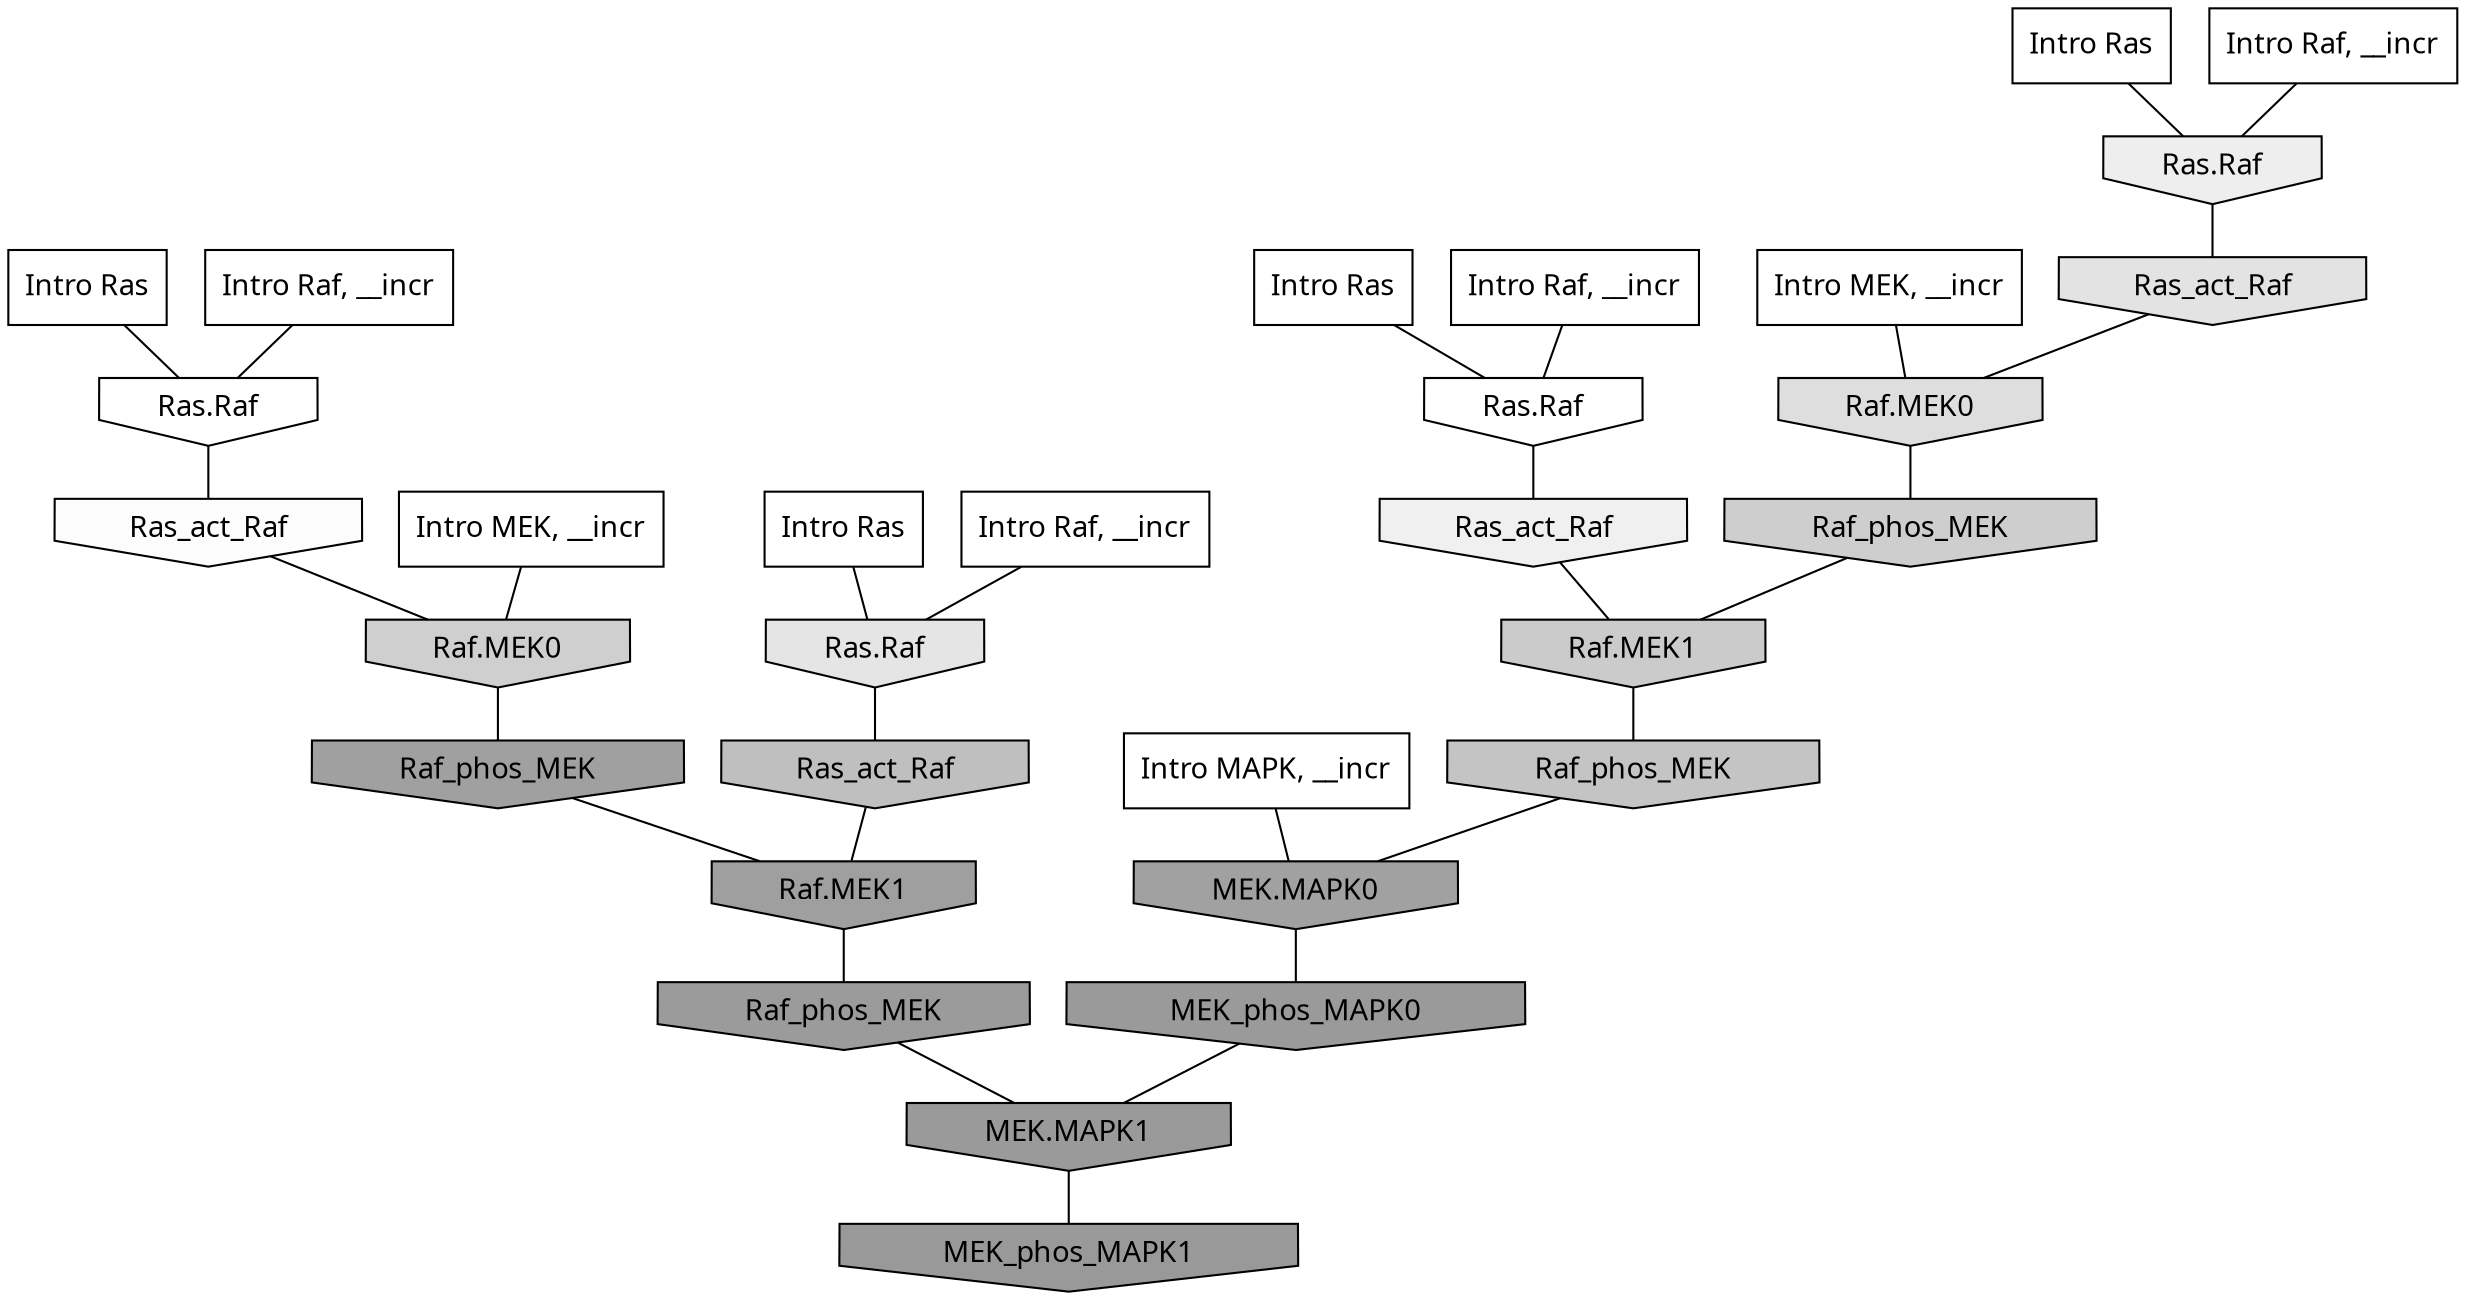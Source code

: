 digraph G{
  rankdir="TB";
  ranksep=0.30;
  node [fontname="CMU Serif"];
  edge [fontname="CMU Serif"];
  
  8 [label="Intro Ras", shape=rectangle, style=filled, fillcolor="0.000 0.000 1.000"]
  
  34 [label="Intro Ras", shape=rectangle, style=filled, fillcolor="0.000 0.000 1.000"]
  
  37 [label="Intro Ras", shape=rectangle, style=filled, fillcolor="0.000 0.000 1.000"]
  
  99 [label="Intro Ras", shape=rectangle, style=filled, fillcolor="0.000 0.000 1.000"]
  
  652 [label="Intro Raf, __incr", shape=rectangle, style=filled, fillcolor="0.000 0.000 1.000"]
  
  961 [label="Intro Raf, __incr", shape=rectangle, style=filled, fillcolor="0.000 0.000 1.000"]
  
  988 [label="Intro Raf, __incr", shape=rectangle, style=filled, fillcolor="0.000 0.000 1.000"]
  
  1007 [label="Intro Raf, __incr", shape=rectangle, style=filled, fillcolor="0.000 0.000 1.000"]
  
  1136 [label="Intro MEK, __incr", shape=rectangle, style=filled, fillcolor="0.000 0.000 1.000"]
  
  1439 [label="Intro MEK, __incr", shape=rectangle, style=filled, fillcolor="0.000 0.000 1.000"]
  
  2130 [label="Intro MAPK, __incr", shape=rectangle, style=filled, fillcolor="0.000 0.000 1.000"]
  
  3216 [label="Ras.Raf", shape=invhouse, style=filled, fillcolor="0.000 0.000 1.000"]
  
  3282 [label="Ras.Raf", shape=invhouse, style=filled, fillcolor="0.000 0.000 1.000"]
  
  3380 [label="Ras_act_Raf", shape=invhouse, style=filled, fillcolor="0.000 0.000 0.988"]
  
  3793 [label="Ras_act_Raf", shape=invhouse, style=filled, fillcolor="0.000 0.000 0.939"]
  
  3921 [label="Ras.Raf", shape=invhouse, style=filled, fillcolor="0.000 0.000 0.930"]
  
  4410 [label="Ras.Raf", shape=invhouse, style=filled, fillcolor="0.000 0.000 0.898"]
  
  4558 [label="Ras_act_Raf", shape=invhouse, style=filled, fillcolor="0.000 0.000 0.888"]
  
  4866 [label="Raf.MEK0", shape=invhouse, style=filled, fillcolor="0.000 0.000 0.870"]
  
  5925 [label="Raf.MEK0", shape=invhouse, style=filled, fillcolor="0.000 0.000 0.809"]
  
  5955 [label="Raf_phos_MEK", shape=invhouse, style=filled, fillcolor="0.000 0.000 0.808"]
  
  6169 [label="Raf.MEK1", shape=invhouse, style=filled, fillcolor="0.000 0.000 0.796"]
  
  6896 [label="Raf_phos_MEK", shape=invhouse, style=filled, fillcolor="0.000 0.000 0.767"]
  
  7564 [label="Ras_act_Raf", shape=invhouse, style=filled, fillcolor="0.000 0.000 0.747"]
  
  12761 [label="MEK.MAPK0", shape=invhouse, style=filled, fillcolor="0.000 0.000 0.629"]
  
  12957 [label="Raf_phos_MEK", shape=invhouse, style=filled, fillcolor="0.000 0.000 0.626"]
  
  13110 [label="Raf.MEK1", shape=invhouse, style=filled, fillcolor="0.000 0.000 0.623"]
  
  14251 [label="Raf_phos_MEK", shape=invhouse, style=filled, fillcolor="0.000 0.000 0.607"]
  
  14466 [label="MEK_phos_MAPK0", shape=invhouse, style=filled, fillcolor="0.000 0.000 0.604"]
  
  14656 [label="MEK.MAPK1", shape=invhouse, style=filled, fillcolor="0.000 0.000 0.602"]
  
  14760 [label="MEK_phos_MAPK1", shape=invhouse, style=filled, fillcolor="0.000 0.000 0.600"]
  
  
  14656 -> 14760 [dir=none, color="0.000 0.000 0.000"] 
  14466 -> 14656 [dir=none, color="0.000 0.000 0.000"] 
  14251 -> 14656 [dir=none, color="0.000 0.000 0.000"] 
  13110 -> 14251 [dir=none, color="0.000 0.000 0.000"] 
  12957 -> 13110 [dir=none, color="0.000 0.000 0.000"] 
  12761 -> 14466 [dir=none, color="0.000 0.000 0.000"] 
  7564 -> 13110 [dir=none, color="0.000 0.000 0.000"] 
  6896 -> 12761 [dir=none, color="0.000 0.000 0.000"] 
  6169 -> 6896 [dir=none, color="0.000 0.000 0.000"] 
  5955 -> 6169 [dir=none, color="0.000 0.000 0.000"] 
  5925 -> 12957 [dir=none, color="0.000 0.000 0.000"] 
  4866 -> 5955 [dir=none, color="0.000 0.000 0.000"] 
  4558 -> 4866 [dir=none, color="0.000 0.000 0.000"] 
  4410 -> 7564 [dir=none, color="0.000 0.000 0.000"] 
  3921 -> 4558 [dir=none, color="0.000 0.000 0.000"] 
  3793 -> 6169 [dir=none, color="0.000 0.000 0.000"] 
  3380 -> 5925 [dir=none, color="0.000 0.000 0.000"] 
  3282 -> 3793 [dir=none, color="0.000 0.000 0.000"] 
  3216 -> 3380 [dir=none, color="0.000 0.000 0.000"] 
  2130 -> 12761 [dir=none, color="0.000 0.000 0.000"] 
  1439 -> 4866 [dir=none, color="0.000 0.000 0.000"] 
  1136 -> 5925 [dir=none, color="0.000 0.000 0.000"] 
  1007 -> 3282 [dir=none, color="0.000 0.000 0.000"] 
  988 -> 3216 [dir=none, color="0.000 0.000 0.000"] 
  961 -> 4410 [dir=none, color="0.000 0.000 0.000"] 
  652 -> 3921 [dir=none, color="0.000 0.000 0.000"] 
  99 -> 3921 [dir=none, color="0.000 0.000 0.000"] 
  37 -> 4410 [dir=none, color="0.000 0.000 0.000"] 
  34 -> 3282 [dir=none, color="0.000 0.000 0.000"] 
  8 -> 3216 [dir=none, color="0.000 0.000 0.000"] 
  
  }
